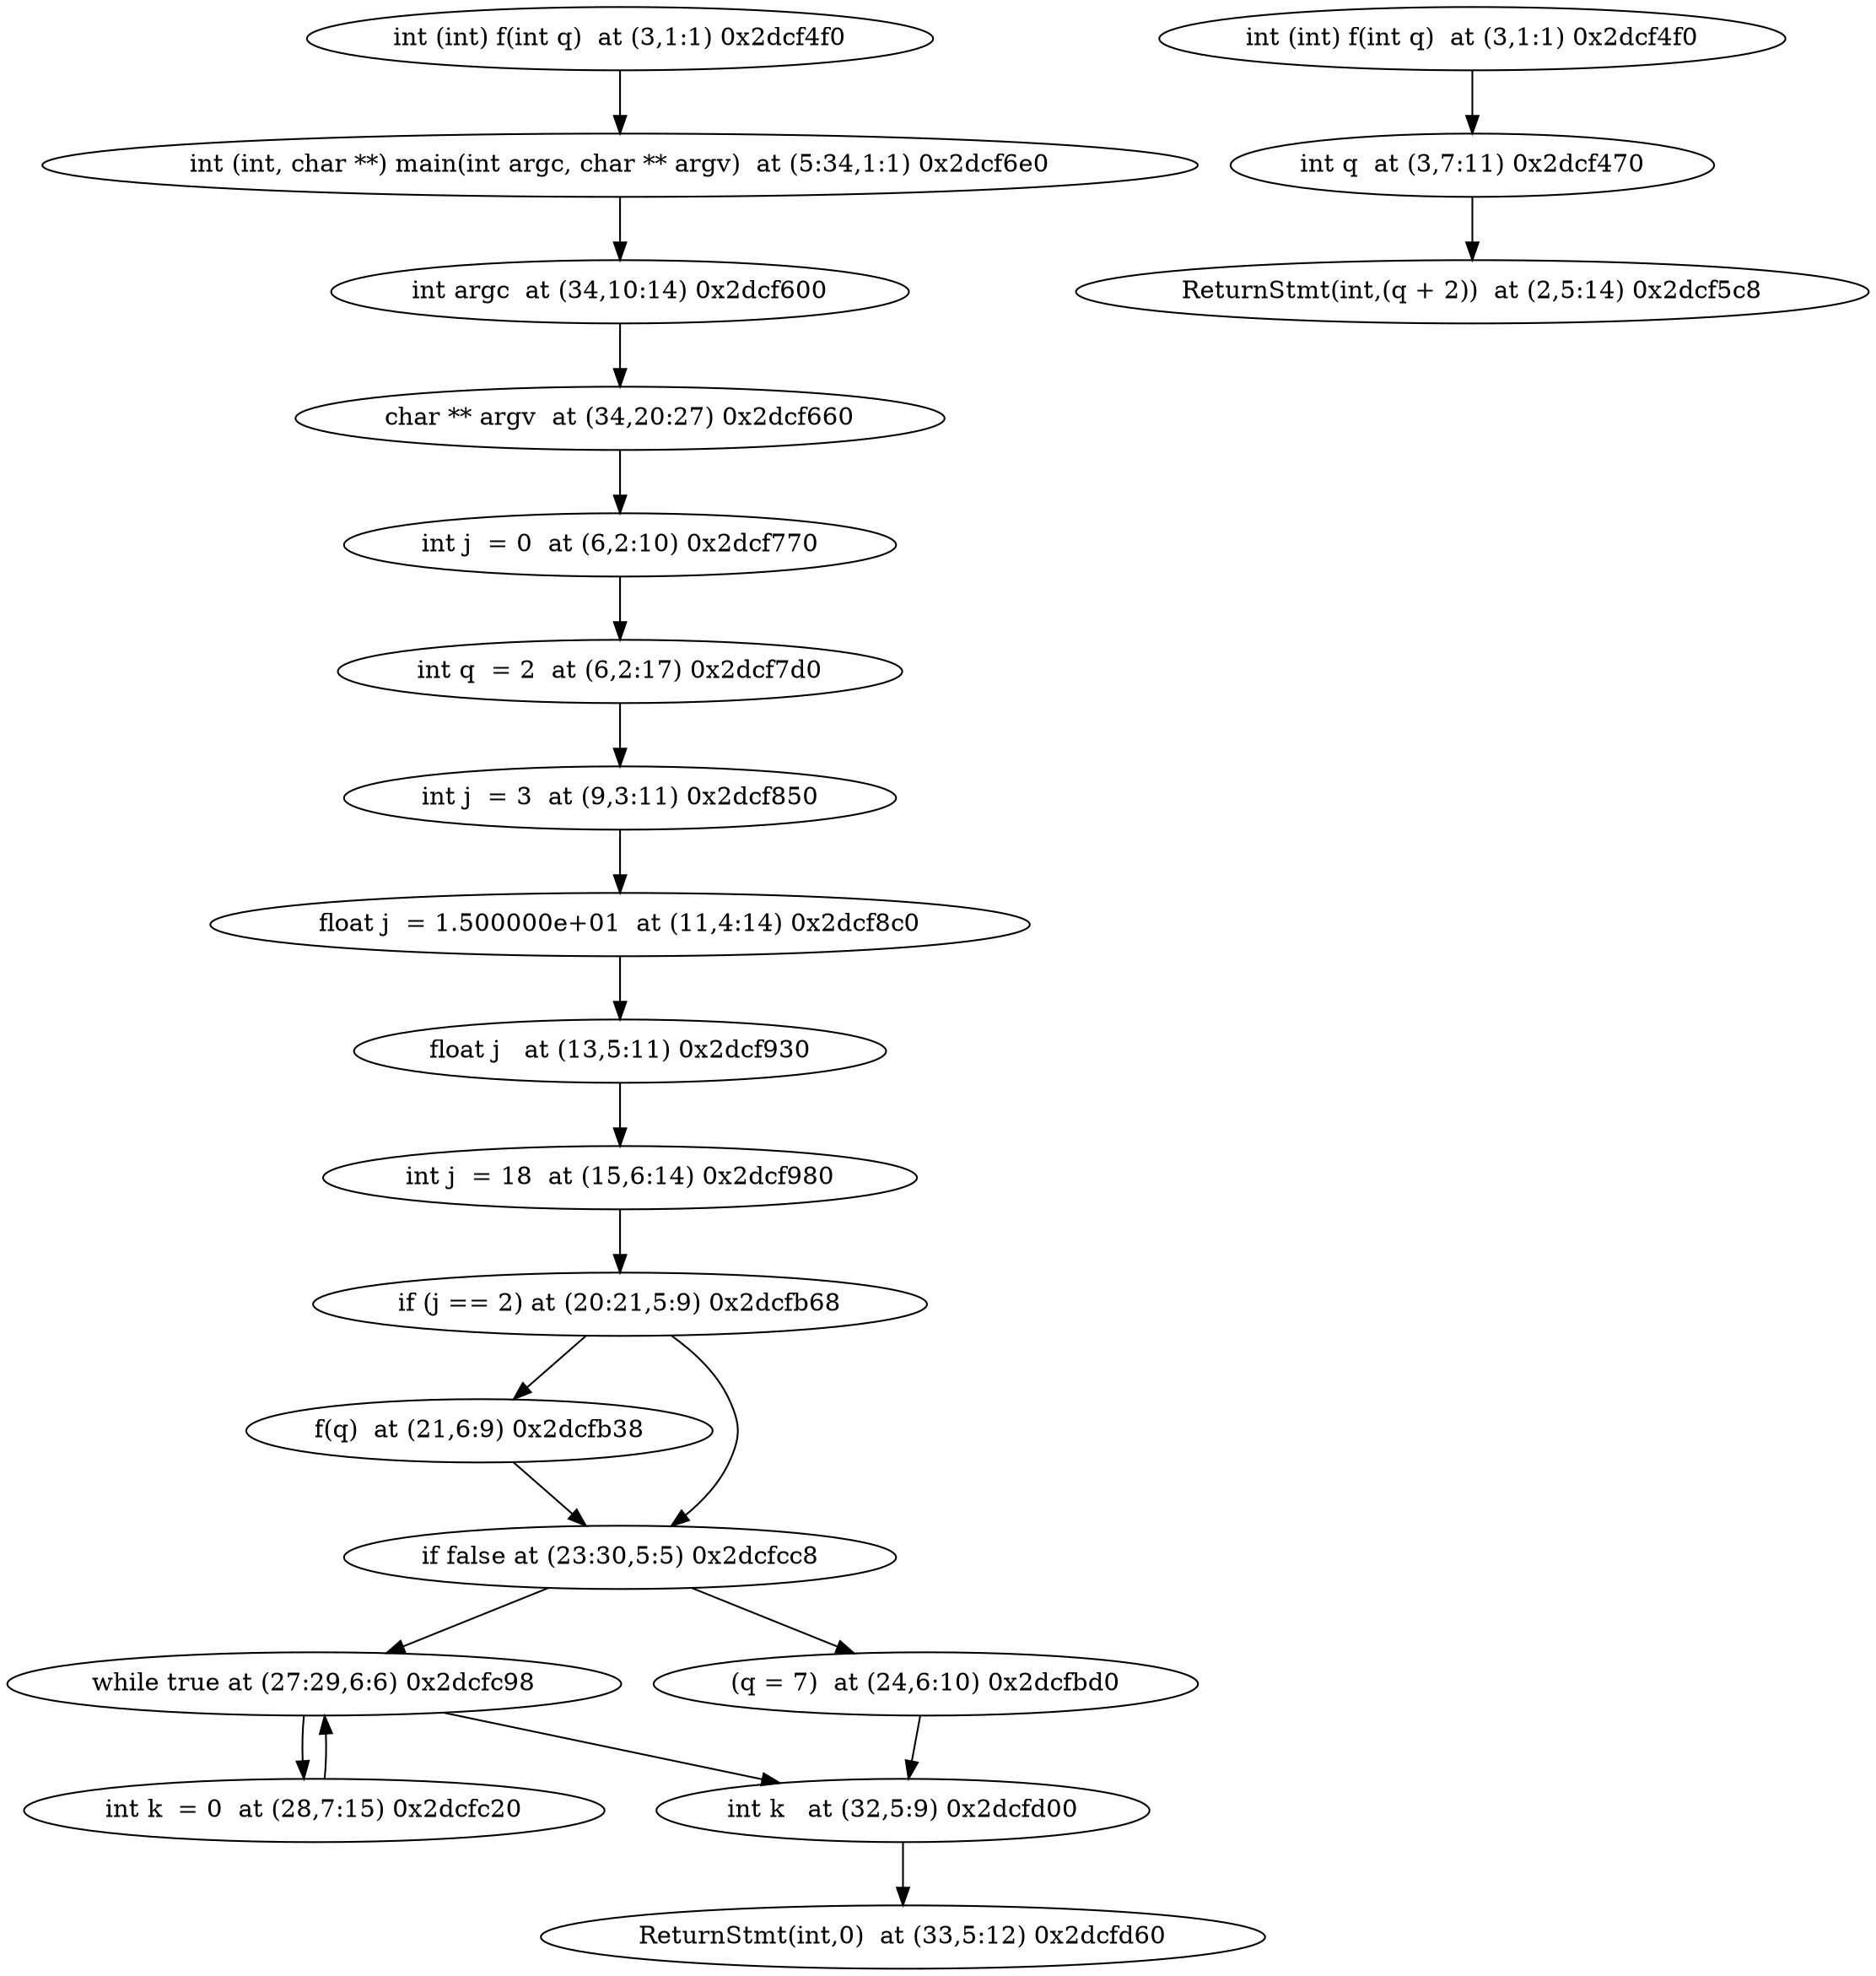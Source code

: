 digraph {
{main0x2dcf4f0 [label="int (int) f(int q)  at (3,1:1) 0x2dcf4f0"]} -> {main0x2dcf6e0 [label="int (int, char **) main(int argc, char ** argv)  at (5:34,1:1) 0x2dcf6e0"]}
{main0x2dcf6e0 [label="int (int, char **) main(int argc, char ** argv)  at (5:34,1:1) 0x2dcf6e0"]} -> {main0x2dcf600 [label="int argc  at (34,10:14) 0x2dcf600"]}
{main0x2dcf600 [label="int argc  at (34,10:14) 0x2dcf600"]} -> {main0x2dcf660 [label="char ** argv  at (34,20:27) 0x2dcf660"]}
{main0x2dcf660 [label="char ** argv  at (34,20:27) 0x2dcf660"]} -> {main0x2dcf770 [label="int j  = 0  at (6,2:10) 0x2dcf770"]}
{main0x2dcf770 [label="int j  = 0  at (6,2:10) 0x2dcf770"]} -> {main0x2dcf7d0 [label="int q  = 2  at (6,2:17) 0x2dcf7d0"]}
{main0x2dcf7d0 [label="int q  = 2  at (6,2:17) 0x2dcf7d0"]} -> {main0x2dcf850 [label="int j  = 3  at (9,3:11) 0x2dcf850"]}
{main0x2dcf850 [label="int j  = 3  at (9,3:11) 0x2dcf850"]} -> {main0x2dcf8c0 [label="float j  = 1.500000e+01  at (11,4:14) 0x2dcf8c0"]}
{main0x2dcf8c0 [label="float j  = 1.500000e+01  at (11,4:14) 0x2dcf8c0"]} -> {main0x2dcf930 [label="float j   at (13,5:11) 0x2dcf930"]}
{main0x2dcf930 [label="float j   at (13,5:11) 0x2dcf930"]} -> {main0x2dcf980 [label="int j  = 18  at (15,6:14) 0x2dcf980"]}
{main0x2dcf980 [label="int j  = 18  at (15,6:14) 0x2dcf980"]} -> {main0x2dcfb68 [label="if (j == 2) at (20:21,5:9) 0x2dcfb68"]}
{main0x2dcfb68 [label="if (j == 2) at (20:21,5:9) 0x2dcfb68"]} -> {main0x2dcfb38 [label="f(q)  at (21,6:9) 0x2dcfb38"]}
{main0x2dcfb68 [label="if (j == 2) at (20:21,5:9) 0x2dcfb68"]} -> {main0x2dcfcc8 [label="if false at (23:30,5:5) 0x2dcfcc8"]}
{main0x2dcfb38 [label="f(q)  at (21,6:9) 0x2dcfb38"]} -> {main0x2dcfcc8 [label="if false at (23:30,5:5) 0x2dcfcc8"]}
{main0x2dcfcc8 [label="if false at (23:30,5:5) 0x2dcfcc8"]} -> {main0x2dcfc98 [label="while true at (27:29,6:6) 0x2dcfc98"]}
{main0x2dcfcc8 [label="if false at (23:30,5:5) 0x2dcfcc8"]} -> {main0x2dcfbd0 [label="(q = 7)  at (24,6:10) 0x2dcfbd0"]}
{main0x2dcfc98 [label="while true at (27:29,6:6) 0x2dcfc98"]} -> {main0x2dcfc20 [label="int k  = 0  at (28,7:15) 0x2dcfc20"]}
{main0x2dcfc98 [label="while true at (27:29,6:6) 0x2dcfc98"]} -> {main0x2dcfd00 [label="int k   at (32,5:9) 0x2dcfd00"]}
{main0x2dcfc20 [label="int k  = 0  at (28,7:15) 0x2dcfc20"]} -> {main0x2dcfc98 [label="while true at (27:29,6:6) 0x2dcfc98"]}
{main0x2dcfd00 [label="int k   at (32,5:9) 0x2dcfd00"]} -> {main0x2dcfd60 [label="ReturnStmt(int,0)  at (33,5:12) 0x2dcfd60"]}
{main0x2dcfd60 [label="ReturnStmt(int,0)  at (33,5:12) 0x2dcfd60"]}
{main0x2dcfbd0 [label="(q = 7)  at (24,6:10) 0x2dcfbd0"]} -> {main0x2dcfd00 [label="int k   at (32,5:9) 0x2dcfd00"]}
{f0x2dcf4f0 [label="int (int) f(int q)  at (3,1:1) 0x2dcf4f0"]} -> {f0x2dcf470 [label="int q  at (3,7:11) 0x2dcf470"]}
{f0x2dcf470 [label="int q  at (3,7:11) 0x2dcf470"]} -> {f0x2dcf5c8 [label="ReturnStmt(int,(q + 2))  at (2,5:14) 0x2dcf5c8"]}
{f0x2dcf5c8 [label="ReturnStmt(int,(q + 2))  at (2,5:14) 0x2dcf5c8"]}
}